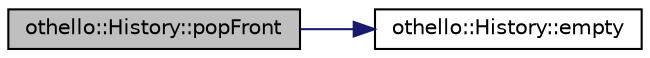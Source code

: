 digraph "othello::History::popFront"
{
  edge [fontname="Helvetica",fontsize="10",labelfontname="Helvetica",labelfontsize="10"];
  node [fontname="Helvetica",fontsize="10",shape=record];
  rankdir="LR";
  Node1 [label="othello::History::popFront",height=0.2,width=0.4,color="black", fillcolor="grey75", style="filled", fontcolor="black"];
  Node1 -> Node2 [color="midnightblue",fontsize="10",style="solid",fontname="Helvetica"];
  Node2 [label="othello::History::empty",height=0.2,width=0.4,color="black", fillcolor="white", style="filled",URL="$db/d19/classothello_1_1_history.html#aa5ef1b86a3e2dee26948d3b17a3863e7"];
}
